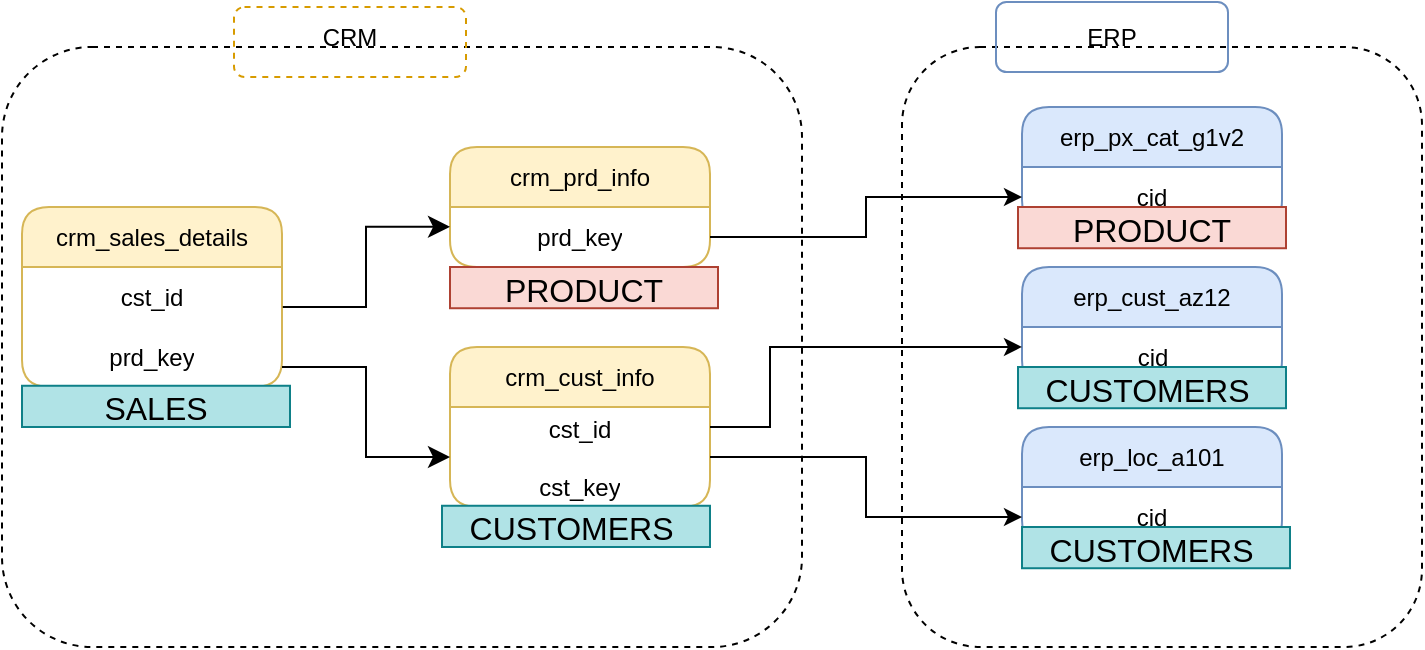 <mxfile version="28.2.5">
  <diagram name="Page-1" id="2c6BAT9W5D9AZ_GKSy7f">
    <mxGraphModel dx="1042" dy="562" grid="1" gridSize="10" guides="1" tooltips="1" connect="1" arrows="1" fold="1" page="1" pageScale="1" pageWidth="827" pageHeight="1169" background="#ffffff" math="0" shadow="0">
      <root>
        <mxCell id="0" />
        <mxCell id="1" parent="0" />
        <mxCell id="IxHWfm784ozoCHernkZY-1" value="crm_sales_details" style="swimlane;fontStyle=0;childLayout=stackLayout;horizontal=1;startSize=30;horizontalStack=0;resizeParent=1;resizeParentMax=0;resizeLast=0;collapsible=1;marginBottom=0;whiteSpace=wrap;html=1;rounded=1;fillColor=#fff2cc;strokeColor=#d6b656;" parent="1" vertex="1">
          <mxGeometry x="50" y="182.5" width="130" height="90" as="geometry" />
        </mxCell>
        <mxCell id="IxHWfm784ozoCHernkZY-2" value="cst_id" style="text;strokeColor=none;fillColor=none;align=center;verticalAlign=middle;spacingLeft=4;spacingRight=4;overflow=hidden;points=[[0,0.5],[1,0.5]];portConstraint=eastwest;rotatable=0;whiteSpace=wrap;html=1;" parent="IxHWfm784ozoCHernkZY-1" vertex="1">
          <mxGeometry y="30" width="130" height="30" as="geometry" />
        </mxCell>
        <mxCell id="IxHWfm784ozoCHernkZY-3" value="prd_key" style="text;strokeColor=none;fillColor=none;align=center;verticalAlign=middle;spacingLeft=4;spacingRight=4;overflow=hidden;points=[[0,0.5],[1,0.5]];portConstraint=eastwest;rotatable=0;whiteSpace=wrap;html=1;" parent="IxHWfm784ozoCHernkZY-1" vertex="1">
          <mxGeometry y="60" width="130" height="30" as="geometry" />
        </mxCell>
        <mxCell id="IxHWfm784ozoCHernkZY-15" value="crm_prd_info" style="swimlane;fontStyle=0;childLayout=stackLayout;horizontal=1;startSize=30;horizontalStack=0;resizeParent=1;resizeParentMax=0;resizeLast=0;collapsible=1;marginBottom=0;whiteSpace=wrap;html=1;rounded=1;fillColor=#fff2cc;strokeColor=#d6b656;" parent="1" vertex="1">
          <mxGeometry x="264" y="152.5" width="130" height="60" as="geometry" />
        </mxCell>
        <mxCell id="IxHWfm784ozoCHernkZY-16" value="prd_key" style="text;strokeColor=none;fillColor=none;align=center;verticalAlign=middle;spacingLeft=4;spacingRight=4;overflow=hidden;points=[[0,0.5],[1,0.5]];portConstraint=eastwest;rotatable=0;whiteSpace=wrap;html=1;" parent="IxHWfm784ozoCHernkZY-15" vertex="1">
          <mxGeometry y="30" width="130" height="30" as="geometry" />
        </mxCell>
        <mxCell id="IxHWfm784ozoCHernkZY-18" value="crm_cust_info" style="swimlane;fontStyle=0;childLayout=stackLayout;horizontal=1;startSize=30;horizontalStack=0;resizeParent=1;resizeParentMax=0;resizeLast=0;collapsible=1;marginBottom=0;whiteSpace=wrap;html=1;rounded=1;fillColor=#fff2cc;strokeColor=#d6b656;" parent="1" vertex="1">
          <mxGeometry x="264" y="252.5" width="130" height="80" as="geometry" />
        </mxCell>
        <mxCell id="IxHWfm784ozoCHernkZY-19" value="cst_id&lt;div&gt;&lt;br&gt;&lt;div&gt;cst_key&lt;/div&gt;&lt;/div&gt;" style="text;strokeColor=none;fillColor=none;align=center;verticalAlign=middle;spacingLeft=4;spacingRight=4;overflow=hidden;points=[[0,0.5],[1,0.5]];portConstraint=eastwest;rotatable=0;whiteSpace=wrap;html=1;" parent="IxHWfm784ozoCHernkZY-18" vertex="1">
          <mxGeometry y="30" width="130" height="50" as="geometry" />
        </mxCell>
        <mxCell id="IxHWfm784ozoCHernkZY-20" value="" style="edgeStyle=elbowEdgeStyle;elbow=horizontal;endArrow=classic;html=1;curved=0;rounded=0;endSize=8;startSize=8;entryX=-0.003;entryY=0.331;entryDx=0;entryDy=0;entryPerimeter=0;" parent="1" edge="1">
          <mxGeometry width="50" height="50" relative="1" as="geometry">
            <mxPoint x="180.39" y="232.5" as="sourcePoint" />
            <mxPoint x="264" y="192.43" as="targetPoint" />
          </mxGeometry>
        </mxCell>
        <mxCell id="IxHWfm784ozoCHernkZY-21" value="" style="edgeStyle=elbowEdgeStyle;elbow=horizontal;endArrow=classic;html=1;curved=0;rounded=0;endSize=8;startSize=8;entryX=0;entryY=0.5;entryDx=0;entryDy=0;" parent="1" target="IxHWfm784ozoCHernkZY-19" edge="1">
          <mxGeometry width="50" height="50" relative="1" as="geometry">
            <mxPoint x="180" y="262.5" as="sourcePoint" />
            <mxPoint x="234" y="342.5" as="targetPoint" />
          </mxGeometry>
        </mxCell>
        <mxCell id="IxHWfm784ozoCHernkZY-22" value="erp_cust_az12" style="swimlane;fontStyle=0;childLayout=stackLayout;horizontal=1;startSize=30;horizontalStack=0;resizeParent=1;resizeParentMax=0;resizeLast=0;collapsible=1;marginBottom=0;whiteSpace=wrap;html=1;rounded=1;fillColor=#dae8fc;strokeColor=#6c8ebf;" parent="1" vertex="1">
          <mxGeometry x="550" y="212.5" width="130" height="60" as="geometry" />
        </mxCell>
        <mxCell id="IxHWfm784ozoCHernkZY-28" value="&lt;font&gt;cid&lt;/font&gt;" style="text;html=1;align=center;verticalAlign=middle;resizable=0;points=[];autosize=1;strokeColor=none;fillColor=none;" parent="IxHWfm784ozoCHernkZY-22" vertex="1">
          <mxGeometry y="30" width="130" height="30" as="geometry" />
        </mxCell>
        <mxCell id="IxHWfm784ozoCHernkZY-24" value="erp_loc_a101" style="swimlane;fontStyle=0;childLayout=stackLayout;horizontal=1;startSize=30;horizontalStack=0;resizeParent=1;resizeParentMax=0;resizeLast=0;collapsible=1;marginBottom=0;whiteSpace=wrap;html=1;rounded=1;fillColor=#dae8fc;strokeColor=#6c8ebf;" parent="1" vertex="1">
          <mxGeometry x="550" y="292.5" width="130" height="60" as="geometry" />
        </mxCell>
        <mxCell id="IxHWfm784ozoCHernkZY-25" value="cid" style="text;strokeColor=none;fillColor=none;align=center;verticalAlign=middle;spacingLeft=4;spacingRight=4;overflow=hidden;points=[[0,0.5],[1,0.5]];portConstraint=eastwest;rotatable=0;whiteSpace=wrap;html=1;" parent="IxHWfm784ozoCHernkZY-24" vertex="1">
          <mxGeometry y="30" width="130" height="30" as="geometry" />
        </mxCell>
        <mxCell id="IxHWfm784ozoCHernkZY-26" value="erp_px_cat_g1v2" style="swimlane;fontStyle=0;childLayout=stackLayout;horizontal=1;startSize=30;horizontalStack=0;resizeParent=1;resizeParentMax=0;resizeLast=0;collapsible=1;marginBottom=0;whiteSpace=wrap;html=1;rounded=1;fillColor=#dae8fc;strokeColor=#6c8ebf;" parent="1" vertex="1">
          <mxGeometry x="550" y="132.5" width="130" height="60" as="geometry" />
        </mxCell>
        <mxCell id="IxHWfm784ozoCHernkZY-27" value="cid" style="text;strokeColor=none;fillColor=none;align=center;verticalAlign=middle;spacingLeft=4;spacingRight=4;overflow=hidden;points=[[0,0.5],[1,0.5]];portConstraint=eastwest;rotatable=0;whiteSpace=wrap;html=1;" parent="IxHWfm784ozoCHernkZY-26" vertex="1">
          <mxGeometry y="30" width="130" height="30" as="geometry" />
        </mxCell>
        <mxCell id="IxHWfm784ozoCHernkZY-29" value="" style="edgeStyle=orthogonalEdgeStyle;rounded=0;orthogonalLoop=1;jettySize=auto;html=1;" parent="1" source="IxHWfm784ozoCHernkZY-16" target="IxHWfm784ozoCHernkZY-27" edge="1">
          <mxGeometry relative="1" as="geometry" />
        </mxCell>
        <mxCell id="IxHWfm784ozoCHernkZY-30" value="" style="edgeStyle=orthogonalEdgeStyle;rounded=0;orthogonalLoop=1;jettySize=auto;html=1;" parent="1" source="IxHWfm784ozoCHernkZY-19" target="IxHWfm784ozoCHernkZY-25" edge="1">
          <mxGeometry relative="1" as="geometry" />
        </mxCell>
        <mxCell id="IxHWfm784ozoCHernkZY-32" value="" style="edgeStyle=orthogonalEdgeStyle;rounded=0;orthogonalLoop=1;jettySize=auto;html=1;entryX=0;entryY=0.333;entryDx=0;entryDy=0;entryPerimeter=0;" parent="1" target="IxHWfm784ozoCHernkZY-28" edge="1">
          <mxGeometry relative="1" as="geometry">
            <mxPoint x="394" y="292.5" as="sourcePoint" />
            <mxPoint x="480" y="252.5" as="targetPoint" />
            <Array as="points">
              <mxPoint x="424" y="292.5" />
              <mxPoint x="424" y="252.5" />
            </Array>
          </mxGeometry>
        </mxCell>
        <mxCell id="7CK9qXoMlaintSU_S2AH-1" value="" style="rounded=1;whiteSpace=wrap;html=1;fillColor=none;dashed=1;" parent="1" vertex="1">
          <mxGeometry x="40" y="102.5" width="400" height="300" as="geometry" />
        </mxCell>
        <mxCell id="7CK9qXoMlaintSU_S2AH-2" value="" style="rounded=1;whiteSpace=wrap;html=1;fillColor=none;dashed=1;" parent="1" vertex="1">
          <mxGeometry x="490" y="102.5" width="260" height="300" as="geometry" />
        </mxCell>
        <mxCell id="7CK9qXoMlaintSU_S2AH-3" value="CRM" style="text;html=1;align=center;verticalAlign=middle;whiteSpace=wrap;rounded=0;" parent="1" vertex="1">
          <mxGeometry x="184" y="82.5" width="60" height="30" as="geometry" />
        </mxCell>
        <mxCell id="7CK9qXoMlaintSU_S2AH-4" value="ERP" style="text;html=1;align=center;verticalAlign=middle;whiteSpace=wrap;rounded=0;" parent="1" vertex="1">
          <mxGeometry x="565" y="82.5" width="60" height="30" as="geometry" />
        </mxCell>
        <mxCell id="7CK9qXoMlaintSU_S2AH-5" value="" style="rounded=1;whiteSpace=wrap;html=1;fillColor=none;strokeColor=#d79b00;dashed=1;" parent="1" vertex="1">
          <mxGeometry x="156" y="82.5" width="116" height="35" as="geometry" />
        </mxCell>
        <mxCell id="7CK9qXoMlaintSU_S2AH-6" value="" style="rounded=1;whiteSpace=wrap;html=1;fillColor=none;strokeColor=#6c8ebf;glass=0;" parent="1" vertex="1">
          <mxGeometry x="537" y="80" width="116" height="35" as="geometry" />
        </mxCell>
        <mxCell id="Oan7lMJKXs8Xb7vhGDjJ-1" value="&lt;font style=&quot;font-size: 16px;&quot;&gt;PRODUCT&lt;/font&gt;" style="text;html=1;strokeColor=#ae4132;fillColor=#fad9d5;align=center;verticalAlign=middle;whiteSpace=wrap;overflow=hidden;" parent="1" vertex="1">
          <mxGeometry x="264" y="212.5" width="134" height="20.62" as="geometry" />
        </mxCell>
        <mxCell id="Oan7lMJKXs8Xb7vhGDjJ-3" value="&lt;span style=&quot;font-size: 16px;&quot;&gt;CUSTOMERS&amp;nbsp;&lt;/span&gt;" style="text;html=1;strokeColor=#0e8088;fillColor=#b0e3e6;align=center;verticalAlign=middle;whiteSpace=wrap;overflow=hidden;" parent="1" vertex="1">
          <mxGeometry x="260" y="331.88" width="134" height="20.62" as="geometry" />
        </mxCell>
        <mxCell id="Oan7lMJKXs8Xb7vhGDjJ-4" value="&lt;font style=&quot;font-size: 16px;&quot;&gt;PRODUCT&lt;/font&gt;" style="text;html=1;strokeColor=#ae4132;fillColor=#fad9d5;align=center;verticalAlign=middle;whiteSpace=wrap;overflow=hidden;" parent="1" vertex="1">
          <mxGeometry x="548" y="182.5" width="134" height="20.62" as="geometry" />
        </mxCell>
        <mxCell id="Oan7lMJKXs8Xb7vhGDjJ-5" value="&lt;span style=&quot;font-size: 16px;&quot;&gt;CUSTOMERS&amp;nbsp;&lt;/span&gt;" style="text;html=1;strokeColor=#0e8088;fillColor=#b0e3e6;align=center;verticalAlign=middle;whiteSpace=wrap;overflow=hidden;" parent="1" vertex="1">
          <mxGeometry x="548" y="262.5" width="134" height="20.62" as="geometry" />
        </mxCell>
        <mxCell id="Oan7lMJKXs8Xb7vhGDjJ-6" value="&lt;span style=&quot;font-size: 16px;&quot;&gt;CUSTOMERS&amp;nbsp;&lt;/span&gt;" style="text;html=1;strokeColor=#0e8088;fillColor=#b0e3e6;align=center;verticalAlign=middle;whiteSpace=wrap;overflow=hidden;" parent="1" vertex="1">
          <mxGeometry x="550" y="342.5" width="134" height="20.62" as="geometry" />
        </mxCell>
        <mxCell id="Oan7lMJKXs8Xb7vhGDjJ-7" value="&lt;span style=&quot;font-size: 16px;&quot;&gt;SALES&lt;/span&gt;" style="text;html=1;strokeColor=#0e8088;fillColor=#b0e3e6;align=center;verticalAlign=middle;whiteSpace=wrap;overflow=hidden;" parent="1" vertex="1">
          <mxGeometry x="50" y="271.88" width="134" height="20.62" as="geometry" />
        </mxCell>
      </root>
    </mxGraphModel>
  </diagram>
</mxfile>
